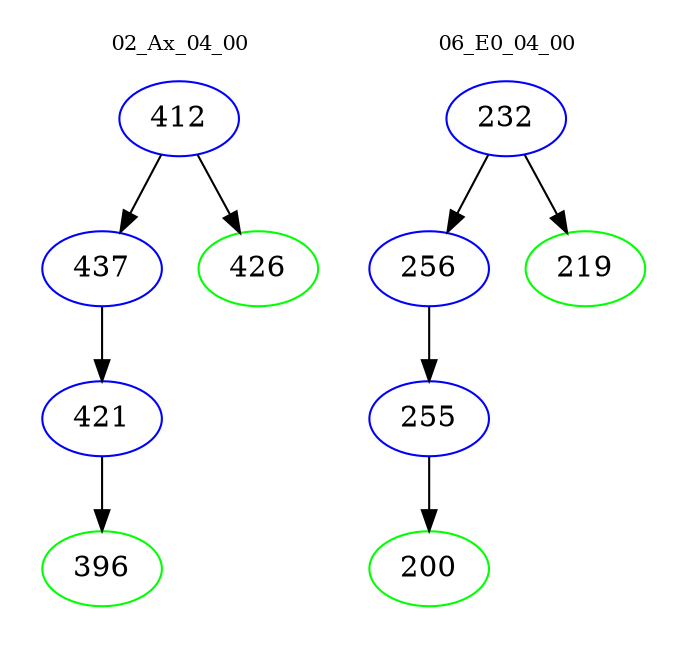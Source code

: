 digraph{
subgraph cluster_0 {
color = white
label = "02_Ax_04_00";
fontsize=10;
T0_412 [label="412", color="blue"]
T0_412 -> T0_437 [color="black"]
T0_437 [label="437", color="blue"]
T0_437 -> T0_421 [color="black"]
T0_421 [label="421", color="blue"]
T0_421 -> T0_396 [color="black"]
T0_396 [label="396", color="green"]
T0_412 -> T0_426 [color="black"]
T0_426 [label="426", color="green"]
}
subgraph cluster_1 {
color = white
label = "06_E0_04_00";
fontsize=10;
T1_232 [label="232", color="blue"]
T1_232 -> T1_256 [color="black"]
T1_256 [label="256", color="blue"]
T1_256 -> T1_255 [color="black"]
T1_255 [label="255", color="blue"]
T1_255 -> T1_200 [color="black"]
T1_200 [label="200", color="green"]
T1_232 -> T1_219 [color="black"]
T1_219 [label="219", color="green"]
}
}
